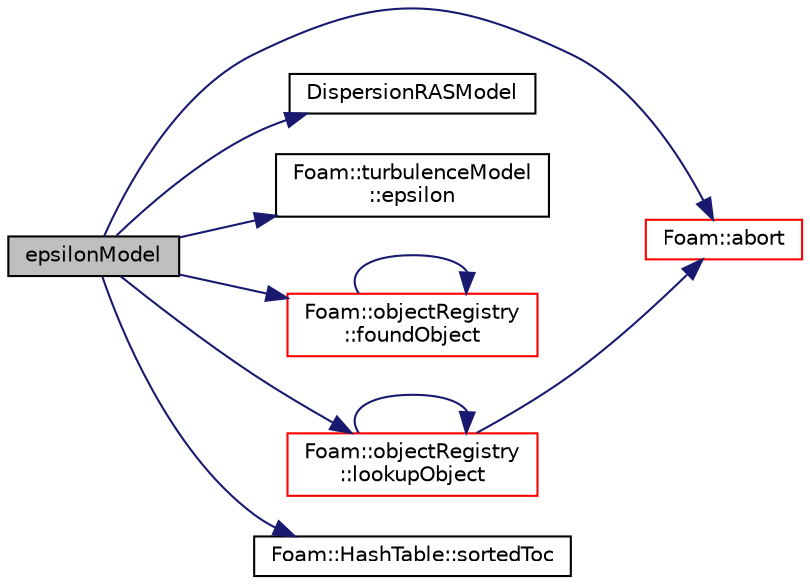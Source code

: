 digraph "epsilonModel"
{
  bgcolor="transparent";
  edge [fontname="Helvetica",fontsize="10",labelfontname="Helvetica",labelfontsize="10"];
  node [fontname="Helvetica",fontsize="10",shape=record];
  rankdir="LR";
  Node63 [label="epsilonModel",height=0.2,width=0.4,color="black", fillcolor="grey75", style="filled", fontcolor="black"];
  Node63 -> Node64 [color="midnightblue",fontsize="10",style="solid",fontname="Helvetica"];
  Node64 [label="Foam::abort",height=0.2,width=0.4,color="red",URL="$a21851.html#a447107a607d03e417307c203fa5fb44b"];
  Node63 -> Node109 [color="midnightblue",fontsize="10",style="solid",fontname="Helvetica"];
  Node109 [label="DispersionRASModel",height=0.2,width=0.4,color="black",URL="$a25725.html#acf15c4100973c3e4105848f308c950cb",tooltip="Construct from components. "];
  Node63 -> Node110 [color="midnightblue",fontsize="10",style="solid",fontname="Helvetica"];
  Node110 [label="Foam::turbulenceModel\l::epsilon",height=0.2,width=0.4,color="black",URL="$a32397.html#a9259555bfd1948ca5889cde3d9f32c44",tooltip="Return the turbulence kinetic energy dissipation rate. "];
  Node63 -> Node111 [color="midnightblue",fontsize="10",style="solid",fontname="Helvetica"];
  Node111 [label="Foam::objectRegistry\l::foundObject",height=0.2,width=0.4,color="red",URL="$a27433.html#afb1fd730975d12fa5bcd4252fbf2b92c",tooltip="Is the named Type found? "];
  Node111 -> Node111 [color="midnightblue",fontsize="10",style="solid",fontname="Helvetica"];
  Node63 -> Node117 [color="midnightblue",fontsize="10",style="solid",fontname="Helvetica"];
  Node117 [label="Foam::objectRegistry\l::lookupObject",height=0.2,width=0.4,color="red",URL="$a27433.html#a8b49296f8410366342c524250612c2aa",tooltip="Lookup and return the object of the given Type. "];
  Node117 -> Node64 [color="midnightblue",fontsize="10",style="solid",fontname="Helvetica"];
  Node117 -> Node117 [color="midnightblue",fontsize="10",style="solid",fontname="Helvetica"];
  Node63 -> Node118 [color="midnightblue",fontsize="10",style="solid",fontname="Helvetica"];
  Node118 [label="Foam::HashTable::sortedToc",height=0.2,width=0.4,color="black",URL="$a26841.html#a00e373a2c0d6161c4bcdc4453c1bb35e",tooltip="Return the table of contents as a sorted list. "];
}
